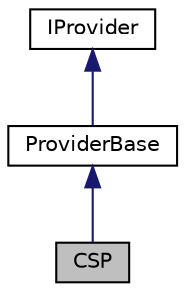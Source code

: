 digraph "CSP"
{
 // LATEX_PDF_SIZE
  edge [fontname="Helvetica",fontsize="10",labelfontname="Helvetica",labelfontsize="10"];
  node [fontname="Helvetica",fontsize="10",shape=record];
  Node1 [label="CSP",height=0.2,width=0.4,color="black", fillcolor="grey75", style="filled", fontcolor="black",tooltip="An implementation of an entropy source provider using the system secure random generator"];
  Node2 -> Node1 [dir="back",color="midnightblue",fontsize="10",style="solid",fontname="Helvetica"];
  Node2 [label="ProviderBase",height=0.2,width=0.4,color="black", fillcolor="white", style="filled",URL="$class_provider_base.html",tooltip="The entropy provider base class; this is not an operable class"];
  Node3 -> Node2 [dir="back",color="midnightblue",fontsize="10",style="solid",fontname="Helvetica"];
  Node3 [label="IProvider",height=0.2,width=0.4,color="black", fillcolor="white", style="filled",URL="$class_i_provider.html",tooltip="The entropy providers virtual interface class."];
}
